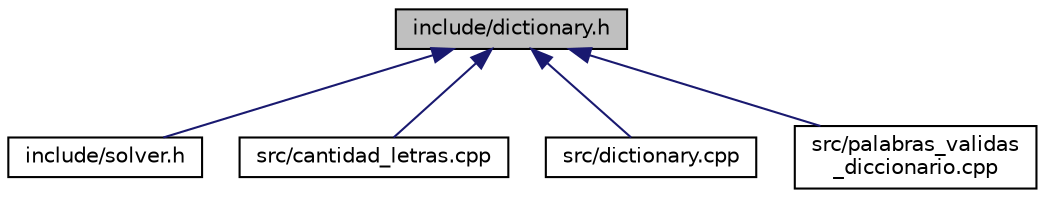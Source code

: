 digraph "include/dictionary.h"
{
 // LATEX_PDF_SIZE
  edge [fontname="Helvetica",fontsize="10",labelfontname="Helvetica",labelfontsize="10"];
  node [fontname="Helvetica",fontsize="10",shape=record];
  Node1 [label="include/dictionary.h",height=0.2,width=0.4,color="black", fillcolor="grey75", style="filled", fontcolor="black",tooltip="Archivo de especificación del dictionary.h."];
  Node1 -> Node2 [dir="back",color="midnightblue",fontsize="10",style="solid",fontname="Helvetica"];
  Node2 [label="include/solver.h",height=0.2,width=0.4,color="black", fillcolor="white", style="filled",URL="$solver_8h_source.html",tooltip=" "];
  Node1 -> Node3 [dir="back",color="midnightblue",fontsize="10",style="solid",fontname="Helvetica"];
  Node3 [label="src/cantidad_letras.cpp",height=0.2,width=0.4,color="black", fillcolor="white", style="filled",URL="$cantidad__letras_8cpp.html",tooltip="Archivo de especificación de las funciones de conteo de letras implementadas."];
  Node1 -> Node4 [dir="back",color="midnightblue",fontsize="10",style="solid",fontname="Helvetica"];
  Node4 [label="src/dictionary.cpp",height=0.2,width=0.4,color="black", fillcolor="white", style="filled",URL="$dictionary_8cpp.html",tooltip="Archivo de especificación de la clase Dictionary."];
  Node1 -> Node5 [dir="back",color="midnightblue",fontsize="10",style="solid",fontname="Helvetica"];
  Node5 [label="src/palabras_validas\l_diccionario.cpp",height=0.2,width=0.4,color="black", fillcolor="white", style="filled",URL="$palabras__validas__diccionario_8cpp.html",tooltip="Archivo de especificación de la clase Dictionary."];
}
